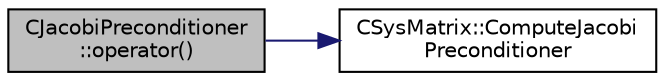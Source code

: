 digraph "CJacobiPreconditioner::operator()"
{
 // LATEX_PDF_SIZE
  edge [fontname="Helvetica",fontsize="10",labelfontname="Helvetica",labelfontsize="10"];
  node [fontname="Helvetica",fontsize="10",shape=record];
  rankdir="LR";
  Node1 [label="CJacobiPreconditioner\l::operator()",height=0.2,width=0.4,color="black", fillcolor="grey75", style="filled", fontcolor="black",tooltip="operator that defines the preconditioner operation"];
  Node1 -> Node2 [color="midnightblue",fontsize="10",style="solid",fontname="Helvetica"];
  Node2 [label="CSysMatrix::ComputeJacobi\lPreconditioner",height=0.2,width=0.4,color="black", fillcolor="white", style="filled",URL="$classCSysMatrix.html#af8c53a14b7928dd959258e0235c33b2f",tooltip="Multiply CSysVector by the preconditioner."];
}
